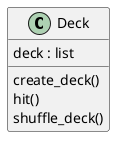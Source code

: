 @startuml classes
set namespaceSeparator none
class "Deck" as Deck.Deck {
  deck : list
  create_deck()
  hit()
  shuffle_deck()
}
@enduml
